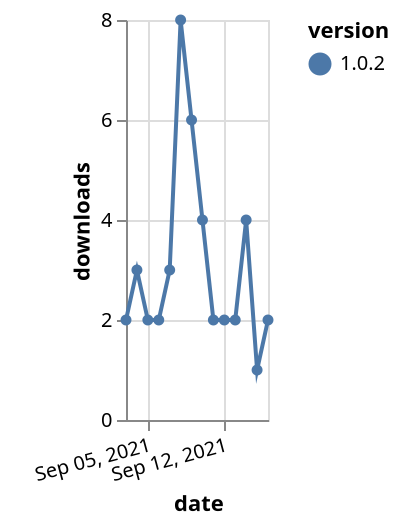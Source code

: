 {"$schema": "https://vega.github.io/schema/vega-lite/v5.json", "description": "A simple bar chart with embedded data.", "data": {"values": [{"date": "2021-09-03", "total": 5850, "delta": 2, "version": "1.0.2"}, {"date": "2021-09-04", "total": 5853, "delta": 3, "version": "1.0.2"}, {"date": "2021-09-05", "total": 5855, "delta": 2, "version": "1.0.2"}, {"date": "2021-09-06", "total": 5857, "delta": 2, "version": "1.0.2"}, {"date": "2021-09-07", "total": 5860, "delta": 3, "version": "1.0.2"}, {"date": "2021-09-08", "total": 5868, "delta": 8, "version": "1.0.2"}, {"date": "2021-09-09", "total": 5874, "delta": 6, "version": "1.0.2"}, {"date": "2021-09-10", "total": 5878, "delta": 4, "version": "1.0.2"}, {"date": "2021-09-11", "total": 5880, "delta": 2, "version": "1.0.2"}, {"date": "2021-09-12", "total": 5882, "delta": 2, "version": "1.0.2"}, {"date": "2021-09-13", "total": 5884, "delta": 2, "version": "1.0.2"}, {"date": "2021-09-14", "total": 5888, "delta": 4, "version": "1.0.2"}, {"date": "2021-09-15", "total": 5889, "delta": 1, "version": "1.0.2"}, {"date": "2021-09-16", "total": 5891, "delta": 2, "version": "1.0.2"}]}, "width": "container", "mark": {"type": "line", "point": {"filled": true}}, "encoding": {"x": {"field": "date", "type": "temporal", "timeUnit": "yearmonthdate", "title": "date", "axis": {"labelAngle": -15}}, "y": {"field": "delta", "type": "quantitative", "title": "downloads"}, "color": {"field": "version", "type": "nominal"}, "tooltip": {"field": "delta"}}}